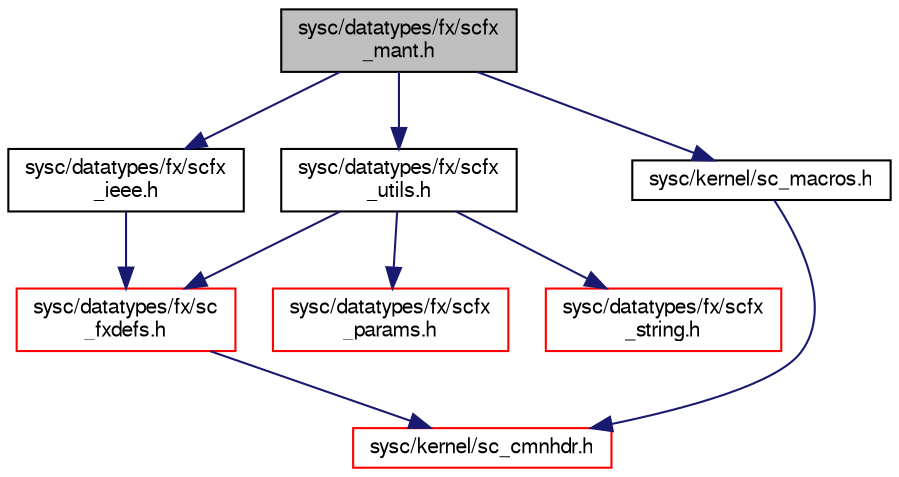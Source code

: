 digraph "sysc/datatypes/fx/scfx_mant.h"
{
  edge [fontname="FreeSans",fontsize="10",labelfontname="FreeSans",labelfontsize="10"];
  node [fontname="FreeSans",fontsize="10",shape=record];
  Node0 [label="sysc/datatypes/fx/scfx\l_mant.h",height=0.2,width=0.4,color="black", fillcolor="grey75", style="filled", fontcolor="black"];
  Node0 -> Node1 [color="midnightblue",fontsize="10",style="solid",fontname="FreeSans"];
  Node1 [label="sysc/datatypes/fx/scfx\l_ieee.h",height=0.2,width=0.4,color="black", fillcolor="white", style="filled",URL="$a00152.html"];
  Node1 -> Node2 [color="midnightblue",fontsize="10",style="solid",fontname="FreeSans"];
  Node2 [label="sysc/datatypes/fx/sc\l_fxdefs.h",height=0.2,width=0.4,color="red", fillcolor="white", style="filled",URL="$a00128.html"];
  Node2 -> Node3 [color="midnightblue",fontsize="10",style="solid",fontname="FreeSans"];
  Node3 [label="sysc/kernel/sc_cmnhdr.h",height=0.2,width=0.4,color="red", fillcolor="white", style="filled",URL="$a00224.html"];
  Node0 -> Node26 [color="midnightblue",fontsize="10",style="solid",fontname="FreeSans"];
  Node26 [label="sysc/datatypes/fx/scfx\l_utils.h",height=0.2,width=0.4,color="black", fillcolor="white", style="filled",URL="$a00173.html"];
  Node26 -> Node2 [color="midnightblue",fontsize="10",style="solid",fontname="FreeSans"];
  Node26 -> Node27 [color="midnightblue",fontsize="10",style="solid",fontname="FreeSans"];
  Node27 [label="sysc/datatypes/fx/scfx\l_params.h",height=0.2,width=0.4,color="red", fillcolor="white", style="filled",URL="$a00161.html"];
  Node26 -> Node47 [color="midnightblue",fontsize="10",style="solid",fontname="FreeSans"];
  Node47 [label="sysc/datatypes/fx/scfx\l_string.h",height=0.2,width=0.4,color="red", fillcolor="white", style="filled",URL="$a00170.html"];
  Node0 -> Node48 [color="midnightblue",fontsize="10",style="solid",fontname="FreeSans"];
  Node48 [label="sysc/kernel/sc_macros.h",height=0.2,width=0.4,color="black", fillcolor="white", style="filled",URL="$a00263.html"];
  Node48 -> Node3 [color="midnightblue",fontsize="10",style="solid",fontname="FreeSans"];
}
